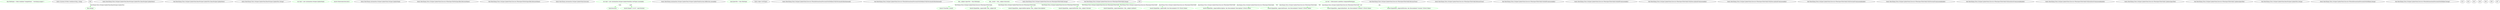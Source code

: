 digraph  {
d1 [cluster="RestSharp.Tests.NuSpecUpdateTask.BaseNuSpecUpdateTest.BaseNuSpecUpdateTest()", color=green, community=0, label="this.FileName = Path.Combine(''SampleData'', ''restsharp.nuspec'')", prediction=0, span="24-24"];
d4 [cluster="System.IO.Path.Combine(string, string)", label="Entry System.IO.Path.Combine(string, string)", span="0-0"];
d2 [cluster="RestSharp.Tests.NuSpecUpdateTask.BaseNuSpecUpdateTest.BaseNuSpecUpdateTest()", color=green, community=0, label="this.Setup()", prediction=1, span="25-25"];
d0 [cluster="RestSharp.Tests.NuSpecUpdateTask.BaseNuSpecUpdateTest.BaseNuSpecUpdateTest()", label="Entry RestSharp.Tests.NuSpecUpdateTask.BaseNuSpecUpdateTest.BaseNuSpecUpdateTest()", span="22-22"];
d3 [cluster="RestSharp.Tests.NuSpecUpdateTask.BaseNuSpecUpdateTest.BaseNuSpecUpdateTest()", label="Exit RestSharp.Tests.NuSpecUpdateTask.BaseNuSpecUpdateTest.BaseNuSpecUpdateTest()", span="22-22"];
d5 [cluster="RestSharp.Tests.NuSpecUpdateTask.BaseNuSpecUpdateTest.Setup()", label="Entry RestSharp.Tests.NuSpecUpdateTask.BaseNuSpecUpdateTest.Setup()", span="28-28"];
d8 [cluster="RestSharp.Tests.NuSpecUpdateTask.Execute.WhenSpecFileNotSpecified.ReturnsFalse()", color=green, community=0, label="var task = new Automation.NuSpecUpdateTask()", prediction=2, span="38-38"];
d9 [cluster="RestSharp.Tests.NuSpecUpdateTask.Execute.WhenSpecFileNotSpecified.ReturnsFalse()", color=green, community=0, label="Assert.False(task.Execute())", prediction=3, span="39-39"];
d11 [cluster="RestSharp.Automation.NuSpecUpdateTask.NuSpecUpdateTask()", label="Entry RestSharp.Automation.NuSpecUpdateTask.NuSpecUpdateTask()", span="24-24"];
d7 [cluster="RestSharp.Tests.NuSpecUpdateTask.Execute.WhenSpecFileNotSpecified.ReturnsFalse()", label="Entry RestSharp.Tests.NuSpecUpdateTask.Execute.WhenSpecFileNotSpecified.ReturnsFalse()", span="36-36"];
d10 [cluster="RestSharp.Tests.NuSpecUpdateTask.Execute.WhenSpecFileNotSpecified.ReturnsFalse()", label="Exit RestSharp.Tests.NuSpecUpdateTask.Execute.WhenSpecFileNotSpecified.ReturnsFalse()", span="36-36"];
d12 [cluster="RestSharp.Automation.NuSpecUpdateTask.Execute()", label="Entry RestSharp.Automation.NuSpecUpdateTask.Execute()", span="35-35"];
d17 [cluster="RestSharp.Tests.NuSpecUpdateTask.Execute.WhenInformationalVersionIsNotDefined.PullsVersionAttributeInstead()", color=green, community=0, label="var task = new Automation.NuSpecUpdateTask(this.GetType().Assembly)", prediction=4, span="50-50"];
d22 [cluster="RestSharp.Automation.NuSpecUpdateTask.NuSpecUpdateTask(System.Reflection.Assembly)", label="Entry RestSharp.Automation.NuSpecUpdateTask.NuSpecUpdateTask(System.Reflection.Assembly)", span="29-29"];
d18 [cluster="RestSharp.Tests.NuSpecUpdateTask.Execute.WhenInformationalVersionIsNotDefined.PullsVersionAttributeInstead()", color=green, community=0, label="task.SpecFile = this.FileName", prediction=5, span="51-51"];
d19 [cluster="RestSharp.Tests.NuSpecUpdateTask.Execute.WhenInformationalVersionIsNotDefined.PullsVersionAttributeInstead()", color=green, community=0, label="task.Execute()", prediction=4, span="52-52"];
d20 [cluster="RestSharp.Tests.NuSpecUpdateTask.Execute.WhenInformationalVersionIsNotDefined.PullsVersionAttributeInstead()", color=green, community=0, label="Assert.Equal(''1.0.0.0'', task.Version)", prediction=4, span="54-54"];
d23 [cluster="object.GetType()", label="Entry object.GetType()", span="0-0"];
d16 [cluster="RestSharp.Tests.NuSpecUpdateTask.Execute.WhenInformationalVersionIsNotDefined.PullsVersionAttributeInstead()", label="Entry RestSharp.Tests.NuSpecUpdateTask.Execute.WhenInformationalVersionIsNotDefined.PullsVersionAttributeInstead()", span="48-48"];
d21 [cluster="RestSharp.Tests.NuSpecUpdateTask.Execute.WhenInformationalVersionIsNotDefined.PullsVersionAttributeInstead()", label="Exit RestSharp.Tests.NuSpecUpdateTask.Execute.WhenInformationalVersionIsNotDefined.PullsVersionAttributeInstead()", span="48-48"];
d26 [cluster="RestSharp.Tests.NuSpecUpdateTask.Execute.WhenSpecFileIsValid.Setup()", color=green, community=0, label="this._subject.SpecFile = this.FileName", prediction=8, span="71-71"];
d27 [cluster="RestSharp.Tests.NuSpecUpdateTask.Execute.WhenSpecFileIsValid.Setup()", color=green, community=0, label="this._result = this._subject.Execute()", prediction=9, span="72-72"];
d25 [cluster="RestSharp.Tests.NuSpecUpdateTask.Execute.WhenSpecFileIsValid.Setup()", label="Entry RestSharp.Tests.NuSpecUpdateTask.Execute.WhenSpecFileIsValid.Setup()", span="69-69"];
d28 [cluster="RestSharp.Tests.NuSpecUpdateTask.Execute.WhenSpecFileIsValid.Setup()", label="Exit RestSharp.Tests.NuSpecUpdateTask.Execute.WhenSpecFileIsValid.Setup()", span="69-69"];
d30 [cluster="RestSharp.Tests.NuSpecUpdateTask.Execute.WhenSpecFileIsValid.ReturnsTrue()", color=green, community=0, label="Assert.True(this._result)", prediction=10, span="78-78"];
d31 [cluster="RestSharp.Tests.NuSpecUpdateTask.Execute.WhenSpecFileIsValid.ReturnsTrue()", label="Exit RestSharp.Tests.NuSpecUpdateTask.Execute.WhenSpecFileIsValid.ReturnsTrue()", span="76-76"];
d29 [cluster="RestSharp.Tests.NuSpecUpdateTask.Execute.WhenSpecFileIsValid.ReturnsTrue()", label="Entry RestSharp.Tests.NuSpecUpdateTask.Execute.WhenSpecFileIsValid.ReturnsTrue()", span="76-76"];
d34 [cluster="RestSharp.Tests.NuSpecUpdateTask.Execute.WhenSpecFileIsValid.PullsIdFromAssembly()", color=green, community=0, label="Assert.Equal(this._expectedId, this._subject.Id)", prediction=10, span="84-84"];
d35 [cluster="RestSharp.Tests.NuSpecUpdateTask.Execute.WhenSpecFileIsValid.PullsIdFromAssembly()", label="Exit RestSharp.Tests.NuSpecUpdateTask.Execute.WhenSpecFileIsValid.PullsIdFromAssembly()", span="82-82"];
d33 [cluster="RestSharp.Tests.NuSpecUpdateTask.Execute.WhenSpecFileIsValid.PullsIdFromAssembly()", label="Entry RestSharp.Tests.NuSpecUpdateTask.Execute.WhenSpecFileIsValid.PullsIdFromAssembly()", span="82-82"];
d37 [cluster="RestSharp.Tests.NuSpecUpdateTask.Execute.WhenSpecFileIsValid.PullsDescriptionFromAssembly()", color=green, community=0, label="Assert.Equal(this._expectedDescription, this._subject.Description)", prediction=10, span="90-90"];
d38 [cluster="RestSharp.Tests.NuSpecUpdateTask.Execute.WhenSpecFileIsValid.PullsDescriptionFromAssembly()", label="Exit RestSharp.Tests.NuSpecUpdateTask.Execute.WhenSpecFileIsValid.PullsDescriptionFromAssembly()", span="88-88"];
d36 [cluster="RestSharp.Tests.NuSpecUpdateTask.Execute.WhenSpecFileIsValid.PullsDescriptionFromAssembly()", label="Entry RestSharp.Tests.NuSpecUpdateTask.Execute.WhenSpecFileIsValid.PullsDescriptionFromAssembly()", span="88-88"];
d40 [cluster="RestSharp.Tests.NuSpecUpdateTask.Execute.WhenSpecFileIsValid.PullsVersionFromAssemblyInfo()", color=green, community=0, label="Assert.Equal(this._expectedVersion, this._subject.Version)", prediction=10, span="96-96"];
d41 [cluster="RestSharp.Tests.NuSpecUpdateTask.Execute.WhenSpecFileIsValid.PullsVersionFromAssemblyInfo()", label="Exit RestSharp.Tests.NuSpecUpdateTask.Execute.WhenSpecFileIsValid.PullsVersionFromAssemblyInfo()", span="94-94"];
d39 [cluster="RestSharp.Tests.NuSpecUpdateTask.Execute.WhenSpecFileIsValid.PullsVersionFromAssemblyInfo()", label="Entry RestSharp.Tests.NuSpecUpdateTask.Execute.WhenSpecFileIsValid.PullsVersionFromAssemblyInfo()", span="94-94"];
d43 [cluster="RestSharp.Tests.NuSpecUpdateTask.Execute.WhenSpecFileIsValid.PullsAuthorsFromAssemblyInfo()", color=green, community=0, label="Assert.Equal(this._expectedAuthors, this._subject.Authors)", prediction=10, span="102-102"];
d44 [cluster="RestSharp.Tests.NuSpecUpdateTask.Execute.WhenSpecFileIsValid.PullsAuthorsFromAssemblyInfo()", label="Exit RestSharp.Tests.NuSpecUpdateTask.Execute.WhenSpecFileIsValid.PullsAuthorsFromAssemblyInfo()", span="100-100"];
d42 [cluster="RestSharp.Tests.NuSpecUpdateTask.Execute.WhenSpecFileIsValid.PullsAuthorsFromAssemblyInfo()", label="Entry RestSharp.Tests.NuSpecUpdateTask.Execute.WhenSpecFileIsValid.PullsAuthorsFromAssemblyInfo()", span="100-100"];
d46 [cluster="RestSharp.Tests.NuSpecUpdateTask.Execute.WhenSpecFileIsValid.UpdatesSpecFile()", color=green, community=0, label="var doc = XDocument.Load(this.ComputedFileName)", prediction=10, span="108-108"];
d47 [cluster="RestSharp.Tests.NuSpecUpdateTask.Execute.WhenSpecFileIsValid.UpdatesSpecFile()", color=green, community=0, label="Assert.Equal(this._expectedId, doc.Descendants(''id'').First().Value)", prediction=10, span="109-109"];
d48 [cluster="RestSharp.Tests.NuSpecUpdateTask.Execute.WhenSpecFileIsValid.UpdatesSpecFile()", color=green, community=0, label="Assert.Equal(this._expectedDescription, doc.Descendants(''description'').First().Value)", prediction=10, span="110-110"];
d49 [cluster="RestSharp.Tests.NuSpecUpdateTask.Execute.WhenSpecFileIsValid.UpdatesSpecFile()", color=green, community=0, label="Assert.Equal(this._expectedAuthors, doc.Descendants(''authors'').First().Value)", prediction=10, span="111-111"];
d50 [cluster="RestSharp.Tests.NuSpecUpdateTask.Execute.WhenSpecFileIsValid.UpdatesSpecFile()", color=green, community=0, label="Assert.Equal(this._expectedOwners, doc.Descendants(''owners'').First().Value)", prediction=10, span="112-112"];
d51 [cluster="RestSharp.Tests.NuSpecUpdateTask.Execute.WhenSpecFileIsValid.UpdatesSpecFile()", color=green, community=0, label="Assert.Equal(this._expectedVersion, doc.Descendants(''version'').First().Value)", prediction=10, span="113-113"];
d45 [cluster="RestSharp.Tests.NuSpecUpdateTask.Execute.WhenSpecFileIsValid.UpdatesSpecFile()", label="Entry RestSharp.Tests.NuSpecUpdateTask.Execute.WhenSpecFileIsValid.UpdatesSpecFile()", span="106-106"];
d52 [cluster="RestSharp.Tests.NuSpecUpdateTask.Execute.WhenSpecFileIsValid.UpdatesSpecFile()", label="Exit RestSharp.Tests.NuSpecUpdateTask.Execute.WhenSpecFileIsValid.UpdatesSpecFile()", span="106-106"];
d6 [cluster="RestSharp.Tests.NuSpecUpdateTask.BaseNuSpecUpdateTest.Setup()", label="Exit RestSharp.Tests.NuSpecUpdateTask.BaseNuSpecUpdateTest.Setup()", span="28-28"];
d14 [cluster="RestSharp.Tests.NuSpecUpdateTask.Execute.WhenInformationalVersionIsNotDefined.Setup()", label="Entry RestSharp.Tests.NuSpecUpdateTask.Execute.WhenInformationalVersionIsNotDefined.Setup()", span="45-45"];
d15 [cluster="RestSharp.Tests.NuSpecUpdateTask.Execute.WhenInformationalVersionIsNotDefined.Setup()", label="Exit RestSharp.Tests.NuSpecUpdateTask.Execute.WhenInformationalVersionIsNotDefined.Setup()", span="45-45"];
d13;
d24;
d32;
d53;
d54;
d55;
d56;
d57;
d58;
d17 -> d19  [color=green, key=1, label=task, style=dashed];
d17 -> d20  [color=green, key=1, label=task, style=dashed];
d46 -> d48  [color=green, key=1, label=doc, style=dashed];
d46 -> d49  [color=green, key=1, label=doc, style=dashed];
d46 -> d50  [color=green, key=1, label=doc, style=dashed];
d46 -> d51  [color=green, key=1, label=doc, style=dashed];
d56 -> d2  [color=green, key=1, label="RestSharp.Tests.NuSpecUpdateTask.BaseNuSpecUpdateTest", style=dashed];
d58 -> d30  [color=green, key=1, label="RestSharp.Tests.NuSpecUpdateTask.Execute.WhenSpecFileIsValid", style=dashed];
d58 -> d34  [color=green, key=1, label="RestSharp.Tests.NuSpecUpdateTask.Execute.WhenSpecFileIsValid", style=dashed];
d58 -> d37  [color=green, key=1, label="RestSharp.Tests.NuSpecUpdateTask.Execute.WhenSpecFileIsValid", style=dashed];
d58 -> d40  [color=green, key=1, label="RestSharp.Tests.NuSpecUpdateTask.Execute.WhenSpecFileIsValid", style=dashed];
d58 -> d43  [color=green, key=1, label="RestSharp.Tests.NuSpecUpdateTask.Execute.WhenSpecFileIsValid", style=dashed];
d58 -> d47  [color=green, key=1, label="RestSharp.Tests.NuSpecUpdateTask.Execute.WhenSpecFileIsValid", style=dashed];
d58 -> d48  [color=green, key=1, label="RestSharp.Tests.NuSpecUpdateTask.Execute.WhenSpecFileIsValid", style=dashed];
d58 -> d49  [color=green, key=1, label="RestSharp.Tests.NuSpecUpdateTask.Execute.WhenSpecFileIsValid", style=dashed];
d58 -> d50  [color=green, key=1, label="RestSharp.Tests.NuSpecUpdateTask.Execute.WhenSpecFileIsValid", style=dashed];
d58 -> d51  [color=green, key=1, label="RestSharp.Tests.NuSpecUpdateTask.Execute.WhenSpecFileIsValid", style=dashed];
}

